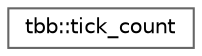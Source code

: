 digraph "类继承关系图"
{
 // LATEX_PDF_SIZE
  bgcolor="transparent";
  edge [fontname=Helvetica,fontsize=10,labelfontname=Helvetica,labelfontsize=10];
  node [fontname=Helvetica,fontsize=10,shape=box,height=0.2,width=0.4];
  rankdir="LR";
  Node0 [id="Node000000",label="tbb::tick_count",height=0.2,width=0.4,color="grey40", fillcolor="white", style="filled",URL="$classtbb_1_1tick__count.html",tooltip="Absolute timestamp"];
}
